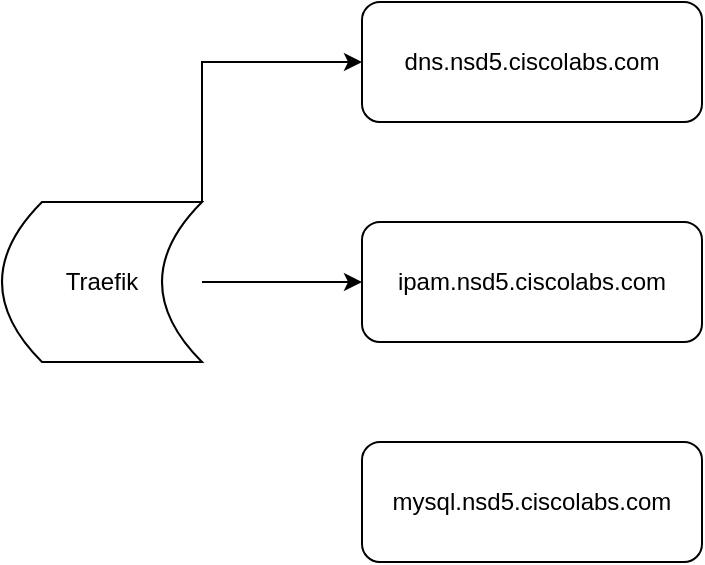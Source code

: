 <mxfile version="24.6.4" type="github">
  <diagram name="Page-1" id="-Q0_6SZRmef311E2Kl2w">
    <mxGraphModel dx="2447" dy="1381" grid="1" gridSize="10" guides="1" tooltips="1" connect="1" arrows="1" fold="1" page="1" pageScale="1" pageWidth="1169" pageHeight="827" math="0" shadow="0">
      <root>
        <mxCell id="0" />
        <mxCell id="1" parent="0" />
        <mxCell id="7MEy_GG3foN_npgPZCAM-7" style="edgeStyle=orthogonalEdgeStyle;rounded=0;orthogonalLoop=1;jettySize=auto;html=1;exitX=1;exitY=0;exitDx=0;exitDy=0;entryX=0;entryY=0.5;entryDx=0;entryDy=0;" edge="1" parent="1" source="7MEy_GG3foN_npgPZCAM-1" target="7MEy_GG3foN_npgPZCAM-2">
          <mxGeometry relative="1" as="geometry" />
        </mxCell>
        <mxCell id="7MEy_GG3foN_npgPZCAM-8" style="edgeStyle=orthogonalEdgeStyle;rounded=0;orthogonalLoop=1;jettySize=auto;html=1;exitX=1;exitY=0.5;exitDx=0;exitDy=0;" edge="1" parent="1" source="7MEy_GG3foN_npgPZCAM-1" target="7MEy_GG3foN_npgPZCAM-3">
          <mxGeometry relative="1" as="geometry" />
        </mxCell>
        <mxCell id="7MEy_GG3foN_npgPZCAM-1" value="Traefik" style="shape=dataStorage;whiteSpace=wrap;html=1;fixedSize=1;" vertex="1" parent="1">
          <mxGeometry x="240" y="370" width="100" height="80" as="geometry" />
        </mxCell>
        <mxCell id="7MEy_GG3foN_npgPZCAM-2" value="dns.nsd5.ciscolabs.com" style="rounded=1;whiteSpace=wrap;html=1;" vertex="1" parent="1">
          <mxGeometry x="420" y="270" width="170" height="60" as="geometry" />
        </mxCell>
        <mxCell id="7MEy_GG3foN_npgPZCAM-3" value="ipam.nsd5.ciscolabs.com" style="rounded=1;whiteSpace=wrap;html=1;" vertex="1" parent="1">
          <mxGeometry x="420" y="380" width="170" height="60" as="geometry" />
        </mxCell>
        <mxCell id="7MEy_GG3foN_npgPZCAM-4" value="mysql.nsd5.ciscolabs.com" style="rounded=1;whiteSpace=wrap;html=1;" vertex="1" parent="1">
          <mxGeometry x="420" y="490" width="170" height="60" as="geometry" />
        </mxCell>
      </root>
    </mxGraphModel>
  </diagram>
</mxfile>
